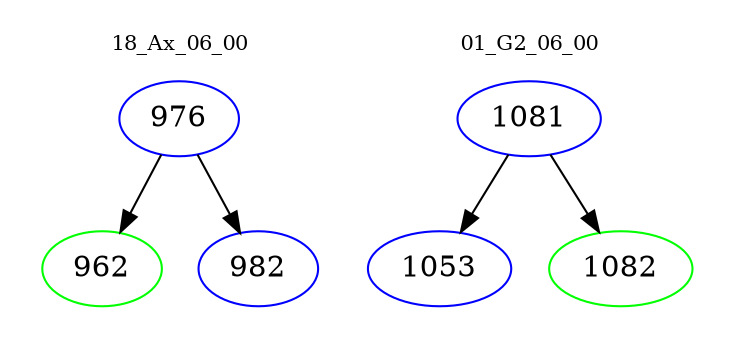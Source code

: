 digraph{
subgraph cluster_0 {
color = white
label = "18_Ax_06_00";
fontsize=10;
T0_976 [label="976", color="blue"]
T0_976 -> T0_962 [color="black"]
T0_962 [label="962", color="green"]
T0_976 -> T0_982 [color="black"]
T0_982 [label="982", color="blue"]
}
subgraph cluster_1 {
color = white
label = "01_G2_06_00";
fontsize=10;
T1_1081 [label="1081", color="blue"]
T1_1081 -> T1_1053 [color="black"]
T1_1053 [label="1053", color="blue"]
T1_1081 -> T1_1082 [color="black"]
T1_1082 [label="1082", color="green"]
}
}
